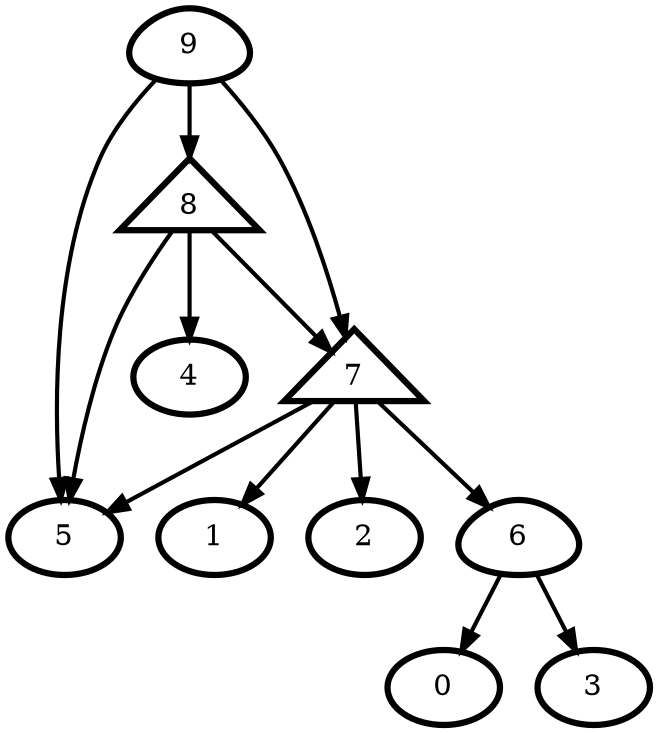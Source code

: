digraph G {
    0 [penwidth=3,label="0"]
    1 [penwidth=3,label="1"]
    2 [penwidth=3,label="2"]
    3 [penwidth=3,label="3"]
    4 [penwidth=3,label="4"]
    5 [penwidth=3,label="5"]
    6 [penwidth=3,label="6",shape = "egg"]
    7 [penwidth=3,label="7",shape = "triangle"]
    8 [penwidth=3,label="8",shape = "triangle"]
    9 [penwidth=3,label="9",shape = "egg"]

    6 -> 0 [penwidth=2]
    6 -> 3 [penwidth=2]
    7 -> 2 [penwidth=2]
    7 -> 6 [penwidth=2]
    7 -> 5 [penwidth=2]
    7 -> 1 [penwidth=2]
    8 -> 5 [penwidth=2]
    8 -> 7 [penwidth=2]
    8 -> 4 [penwidth=2]
    9 -> 5 [penwidth=2]
    9 -> 8 [penwidth=2]
    9 -> 7 [penwidth=2]
}